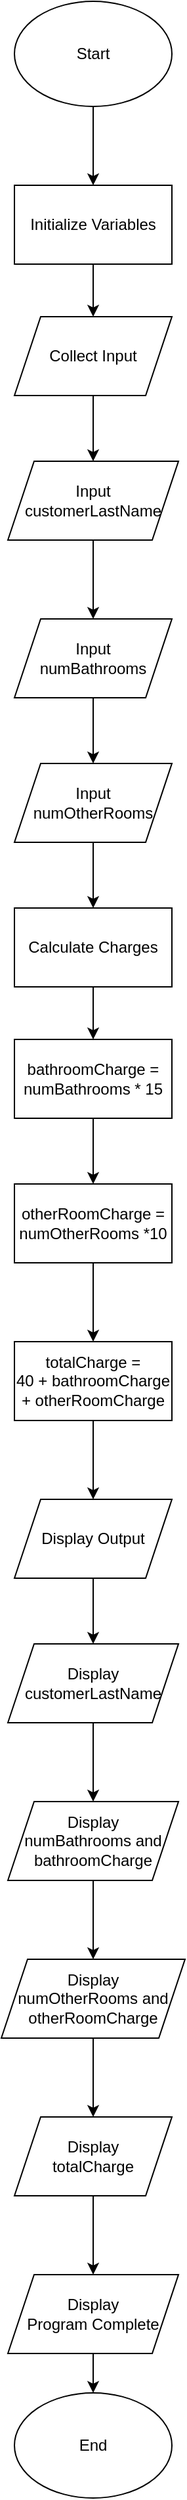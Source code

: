 <mxfile version="24.7.17">
  <diagram name="Page-1" id="SuXx19s_t98ZG9ly4teG">
    <mxGraphModel dx="281" dy="613" grid="1" gridSize="10" guides="1" tooltips="1" connect="1" arrows="1" fold="1" page="1" pageScale="1" pageWidth="850" pageHeight="1100" math="0" shadow="0">
      <root>
        <mxCell id="0" />
        <mxCell id="1" parent="0" />
        <mxCell id="Y9gWI0WUpaNQlu4Pk_cR-8" value="" style="edgeStyle=orthogonalEdgeStyle;rounded=0;orthogonalLoop=1;jettySize=auto;html=1;" edge="1" parent="1" source="Y9gWI0WUpaNQlu4Pk_cR-5" target="Y9gWI0WUpaNQlu4Pk_cR-7">
          <mxGeometry relative="1" as="geometry" />
        </mxCell>
        <mxCell id="Y9gWI0WUpaNQlu4Pk_cR-5" value="Start" style="ellipse;whiteSpace=wrap;html=1;" vertex="1" parent="1">
          <mxGeometry x="40" y="40" width="120" height="80" as="geometry" />
        </mxCell>
        <mxCell id="Y9gWI0WUpaNQlu4Pk_cR-7" value="Initialize Variables" style="whiteSpace=wrap;html=1;" vertex="1" parent="1">
          <mxGeometry x="40" y="180" width="120" height="60" as="geometry" />
        </mxCell>
        <mxCell id="Y9gWI0WUpaNQlu4Pk_cR-12" value="" style="edgeStyle=orthogonalEdgeStyle;rounded=0;orthogonalLoop=1;jettySize=auto;html=1;" edge="1" parent="1" source="Y9gWI0WUpaNQlu4Pk_cR-9" target="Y9gWI0WUpaNQlu4Pk_cR-11">
          <mxGeometry relative="1" as="geometry" />
        </mxCell>
        <mxCell id="Y9gWI0WUpaNQlu4Pk_cR-9" value="Collect Input" style="shape=parallelogram;perimeter=parallelogramPerimeter;whiteSpace=wrap;html=1;fixedSize=1;" vertex="1" parent="1">
          <mxGeometry x="40" y="280" width="120" height="60" as="geometry" />
        </mxCell>
        <mxCell id="Y9gWI0WUpaNQlu4Pk_cR-10" value="" style="endArrow=classic;html=1;rounded=0;exitX=0.5;exitY=1;exitDx=0;exitDy=0;entryX=0.5;entryY=0;entryDx=0;entryDy=0;" edge="1" parent="1" source="Y9gWI0WUpaNQlu4Pk_cR-7" target="Y9gWI0WUpaNQlu4Pk_cR-9">
          <mxGeometry width="50" height="50" relative="1" as="geometry">
            <mxPoint x="30" y="240" as="sourcePoint" />
            <mxPoint x="80" y="190" as="targetPoint" />
          </mxGeometry>
        </mxCell>
        <mxCell id="Y9gWI0WUpaNQlu4Pk_cR-14" value="" style="edgeStyle=orthogonalEdgeStyle;rounded=0;orthogonalLoop=1;jettySize=auto;html=1;" edge="1" parent="1" source="Y9gWI0WUpaNQlu4Pk_cR-11" target="Y9gWI0WUpaNQlu4Pk_cR-13">
          <mxGeometry relative="1" as="geometry" />
        </mxCell>
        <mxCell id="Y9gWI0WUpaNQlu4Pk_cR-11" value="Input&lt;div&gt;customerLastName&lt;/div&gt;" style="shape=parallelogram;perimeter=parallelogramPerimeter;whiteSpace=wrap;html=1;fixedSize=1;" vertex="1" parent="1">
          <mxGeometry x="35" y="390" width="130" height="60" as="geometry" />
        </mxCell>
        <mxCell id="Y9gWI0WUpaNQlu4Pk_cR-16" value="" style="edgeStyle=orthogonalEdgeStyle;rounded=0;orthogonalLoop=1;jettySize=auto;html=1;" edge="1" parent="1" source="Y9gWI0WUpaNQlu4Pk_cR-13" target="Y9gWI0WUpaNQlu4Pk_cR-15">
          <mxGeometry relative="1" as="geometry" />
        </mxCell>
        <mxCell id="Y9gWI0WUpaNQlu4Pk_cR-13" value="Input&lt;div&gt;numBathrooms&lt;/div&gt;" style="shape=parallelogram;perimeter=parallelogramPerimeter;whiteSpace=wrap;html=1;fixedSize=1;" vertex="1" parent="1">
          <mxGeometry x="40" y="510" width="120" height="60" as="geometry" />
        </mxCell>
        <mxCell id="Y9gWI0WUpaNQlu4Pk_cR-18" value="" style="edgeStyle=orthogonalEdgeStyle;rounded=0;orthogonalLoop=1;jettySize=auto;html=1;" edge="1" parent="1" source="Y9gWI0WUpaNQlu4Pk_cR-15" target="Y9gWI0WUpaNQlu4Pk_cR-17">
          <mxGeometry relative="1" as="geometry" />
        </mxCell>
        <mxCell id="Y9gWI0WUpaNQlu4Pk_cR-15" value="Input&lt;div&gt;numOtherRooms&lt;/div&gt;" style="shape=parallelogram;perimeter=parallelogramPerimeter;whiteSpace=wrap;html=1;fixedSize=1;" vertex="1" parent="1">
          <mxGeometry x="40" y="620" width="120" height="60" as="geometry" />
        </mxCell>
        <mxCell id="Y9gWI0WUpaNQlu4Pk_cR-22" value="" style="edgeStyle=orthogonalEdgeStyle;rounded=0;orthogonalLoop=1;jettySize=auto;html=1;" edge="1" parent="1" source="Y9gWI0WUpaNQlu4Pk_cR-17" target="Y9gWI0WUpaNQlu4Pk_cR-21">
          <mxGeometry relative="1" as="geometry" />
        </mxCell>
        <mxCell id="Y9gWI0WUpaNQlu4Pk_cR-17" value="Calculate Charges" style="whiteSpace=wrap;html=1;" vertex="1" parent="1">
          <mxGeometry x="40" y="730" width="120" height="60" as="geometry" />
        </mxCell>
        <mxCell id="Y9gWI0WUpaNQlu4Pk_cR-24" value="" style="edgeStyle=orthogonalEdgeStyle;rounded=0;orthogonalLoop=1;jettySize=auto;html=1;" edge="1" parent="1" source="Y9gWI0WUpaNQlu4Pk_cR-21" target="Y9gWI0WUpaNQlu4Pk_cR-23">
          <mxGeometry relative="1" as="geometry" />
        </mxCell>
        <mxCell id="Y9gWI0WUpaNQlu4Pk_cR-21" value="bathroomCharge =&lt;div&gt;numBathrooms * 15&lt;/div&gt;" style="whiteSpace=wrap;html=1;" vertex="1" parent="1">
          <mxGeometry x="40" y="830" width="120" height="60" as="geometry" />
        </mxCell>
        <mxCell id="Y9gWI0WUpaNQlu4Pk_cR-26" value="" style="edgeStyle=orthogonalEdgeStyle;rounded=0;orthogonalLoop=1;jettySize=auto;html=1;" edge="1" parent="1" source="Y9gWI0WUpaNQlu4Pk_cR-23" target="Y9gWI0WUpaNQlu4Pk_cR-25">
          <mxGeometry relative="1" as="geometry" />
        </mxCell>
        <mxCell id="Y9gWI0WUpaNQlu4Pk_cR-23" value="otherRoomCharge =&lt;div&gt;numOtherRooms *10&lt;/div&gt;" style="whiteSpace=wrap;html=1;" vertex="1" parent="1">
          <mxGeometry x="40" y="940" width="120" height="60" as="geometry" />
        </mxCell>
        <mxCell id="Y9gWI0WUpaNQlu4Pk_cR-28" value="" style="edgeStyle=orthogonalEdgeStyle;rounded=0;orthogonalLoop=1;jettySize=auto;html=1;" edge="1" parent="1" source="Y9gWI0WUpaNQlu4Pk_cR-25" target="Y9gWI0WUpaNQlu4Pk_cR-27">
          <mxGeometry relative="1" as="geometry" />
        </mxCell>
        <mxCell id="Y9gWI0WUpaNQlu4Pk_cR-25" value="totalCharge =&lt;div&gt;40 + bathroomCharge + otherRoomCharge&lt;/div&gt;" style="whiteSpace=wrap;html=1;" vertex="1" parent="1">
          <mxGeometry x="40" y="1060" width="120" height="60" as="geometry" />
        </mxCell>
        <mxCell id="Y9gWI0WUpaNQlu4Pk_cR-30" value="" style="edgeStyle=orthogonalEdgeStyle;rounded=0;orthogonalLoop=1;jettySize=auto;html=1;" edge="1" parent="1" source="Y9gWI0WUpaNQlu4Pk_cR-27" target="Y9gWI0WUpaNQlu4Pk_cR-29">
          <mxGeometry relative="1" as="geometry" />
        </mxCell>
        <mxCell id="Y9gWI0WUpaNQlu4Pk_cR-27" value="Display Output" style="shape=parallelogram;perimeter=parallelogramPerimeter;whiteSpace=wrap;html=1;fixedSize=1;" vertex="1" parent="1">
          <mxGeometry x="40" y="1180" width="120" height="60" as="geometry" />
        </mxCell>
        <mxCell id="Y9gWI0WUpaNQlu4Pk_cR-32" value="" style="edgeStyle=orthogonalEdgeStyle;rounded=0;orthogonalLoop=1;jettySize=auto;html=1;" edge="1" parent="1" source="Y9gWI0WUpaNQlu4Pk_cR-29" target="Y9gWI0WUpaNQlu4Pk_cR-31">
          <mxGeometry relative="1" as="geometry" />
        </mxCell>
        <mxCell id="Y9gWI0WUpaNQlu4Pk_cR-29" value="Display&lt;div&gt;customerLastName&lt;/div&gt;" style="shape=parallelogram;perimeter=parallelogramPerimeter;whiteSpace=wrap;html=1;fixedSize=1;" vertex="1" parent="1">
          <mxGeometry x="35" y="1290" width="130" height="60" as="geometry" />
        </mxCell>
        <mxCell id="Y9gWI0WUpaNQlu4Pk_cR-34" value="" style="edgeStyle=orthogonalEdgeStyle;rounded=0;orthogonalLoop=1;jettySize=auto;html=1;" edge="1" parent="1" source="Y9gWI0WUpaNQlu4Pk_cR-31" target="Y9gWI0WUpaNQlu4Pk_cR-33">
          <mxGeometry relative="1" as="geometry" />
        </mxCell>
        <mxCell id="Y9gWI0WUpaNQlu4Pk_cR-31" value="Display&lt;div&gt;numBathrooms and&lt;/div&gt;&lt;div&gt;bathroomCharge&lt;/div&gt;" style="shape=parallelogram;perimeter=parallelogramPerimeter;whiteSpace=wrap;html=1;fixedSize=1;" vertex="1" parent="1">
          <mxGeometry x="35" y="1410" width="130" height="60" as="geometry" />
        </mxCell>
        <mxCell id="Y9gWI0WUpaNQlu4Pk_cR-36" value="" style="edgeStyle=orthogonalEdgeStyle;rounded=0;orthogonalLoop=1;jettySize=auto;html=1;" edge="1" parent="1" source="Y9gWI0WUpaNQlu4Pk_cR-33" target="Y9gWI0WUpaNQlu4Pk_cR-35">
          <mxGeometry relative="1" as="geometry" />
        </mxCell>
        <mxCell id="Y9gWI0WUpaNQlu4Pk_cR-33" value="Display&lt;div&gt;numOtherRooms and otherRoomCharge&lt;/div&gt;" style="shape=parallelogram;perimeter=parallelogramPerimeter;whiteSpace=wrap;html=1;fixedSize=1;" vertex="1" parent="1">
          <mxGeometry x="30" y="1530" width="140" height="60" as="geometry" />
        </mxCell>
        <mxCell id="Y9gWI0WUpaNQlu4Pk_cR-38" value="" style="edgeStyle=orthogonalEdgeStyle;rounded=0;orthogonalLoop=1;jettySize=auto;html=1;" edge="1" parent="1" source="Y9gWI0WUpaNQlu4Pk_cR-35" target="Y9gWI0WUpaNQlu4Pk_cR-37">
          <mxGeometry relative="1" as="geometry" />
        </mxCell>
        <mxCell id="Y9gWI0WUpaNQlu4Pk_cR-35" value="Display&lt;div&gt;totalCharge&lt;/div&gt;" style="shape=parallelogram;perimeter=parallelogramPerimeter;whiteSpace=wrap;html=1;fixedSize=1;" vertex="1" parent="1">
          <mxGeometry x="40" y="1650" width="120" height="60" as="geometry" />
        </mxCell>
        <mxCell id="Y9gWI0WUpaNQlu4Pk_cR-37" value="Display&lt;div&gt;Program Complete&lt;/div&gt;" style="shape=parallelogram;perimeter=parallelogramPerimeter;whiteSpace=wrap;html=1;fixedSize=1;" vertex="1" parent="1">
          <mxGeometry x="35" y="1770" width="130" height="60" as="geometry" />
        </mxCell>
        <mxCell id="Y9gWI0WUpaNQlu4Pk_cR-39" value="End" style="ellipse;whiteSpace=wrap;html=1;" vertex="1" parent="1">
          <mxGeometry x="40" y="1860" width="120" height="80" as="geometry" />
        </mxCell>
        <mxCell id="Y9gWI0WUpaNQlu4Pk_cR-40" value="" style="endArrow=classic;html=1;rounded=0;exitX=0.5;exitY=1;exitDx=0;exitDy=0;entryX=0.5;entryY=0;entryDx=0;entryDy=0;" edge="1" parent="1" source="Y9gWI0WUpaNQlu4Pk_cR-37" target="Y9gWI0WUpaNQlu4Pk_cR-39">
          <mxGeometry width="50" height="50" relative="1" as="geometry">
            <mxPoint x="30" y="1760" as="sourcePoint" />
            <mxPoint x="80" y="1710" as="targetPoint" />
          </mxGeometry>
        </mxCell>
      </root>
    </mxGraphModel>
  </diagram>
</mxfile>
